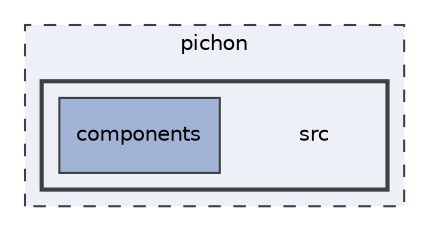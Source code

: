 digraph "/home/francisco/Projects/gameEngines/Pong/pichon/src"
{
 // LATEX_PDF_SIZE
  edge [fontname="Helvetica",fontsize="10",labelfontname="Helvetica",labelfontsize="10"];
  node [fontname="Helvetica",fontsize="10",shape=record];
  compound=true
  subgraph clusterdir_dc548cb8c5033989fd3991c28fa0f901 {
    graph [ bgcolor="#edf0f7", pencolor="grey25", style="filled,dashed,", label="pichon", fontname="Helvetica", fontsize="10", URL="dir_dc548cb8c5033989fd3991c28fa0f901.html"]
  subgraph clusterdir_30f972c96830f0a28879ad143ee5916b {
    graph [ bgcolor="#edf0f7", pencolor="grey25", style="filled,bold,", label="", fontname="Helvetica", fontsize="10", URL="dir_30f972c96830f0a28879ad143ee5916b.html"]
    dir_30f972c96830f0a28879ad143ee5916b [shape=plaintext, label="src"];
  dir_2f93cf2f44534e8cb17af677f4effd7b [shape=box, label="components", style="filled,", fillcolor="#a2b4d6", color="grey25", URL="dir_2f93cf2f44534e8cb17af677f4effd7b.html"];
  }
  }
}

